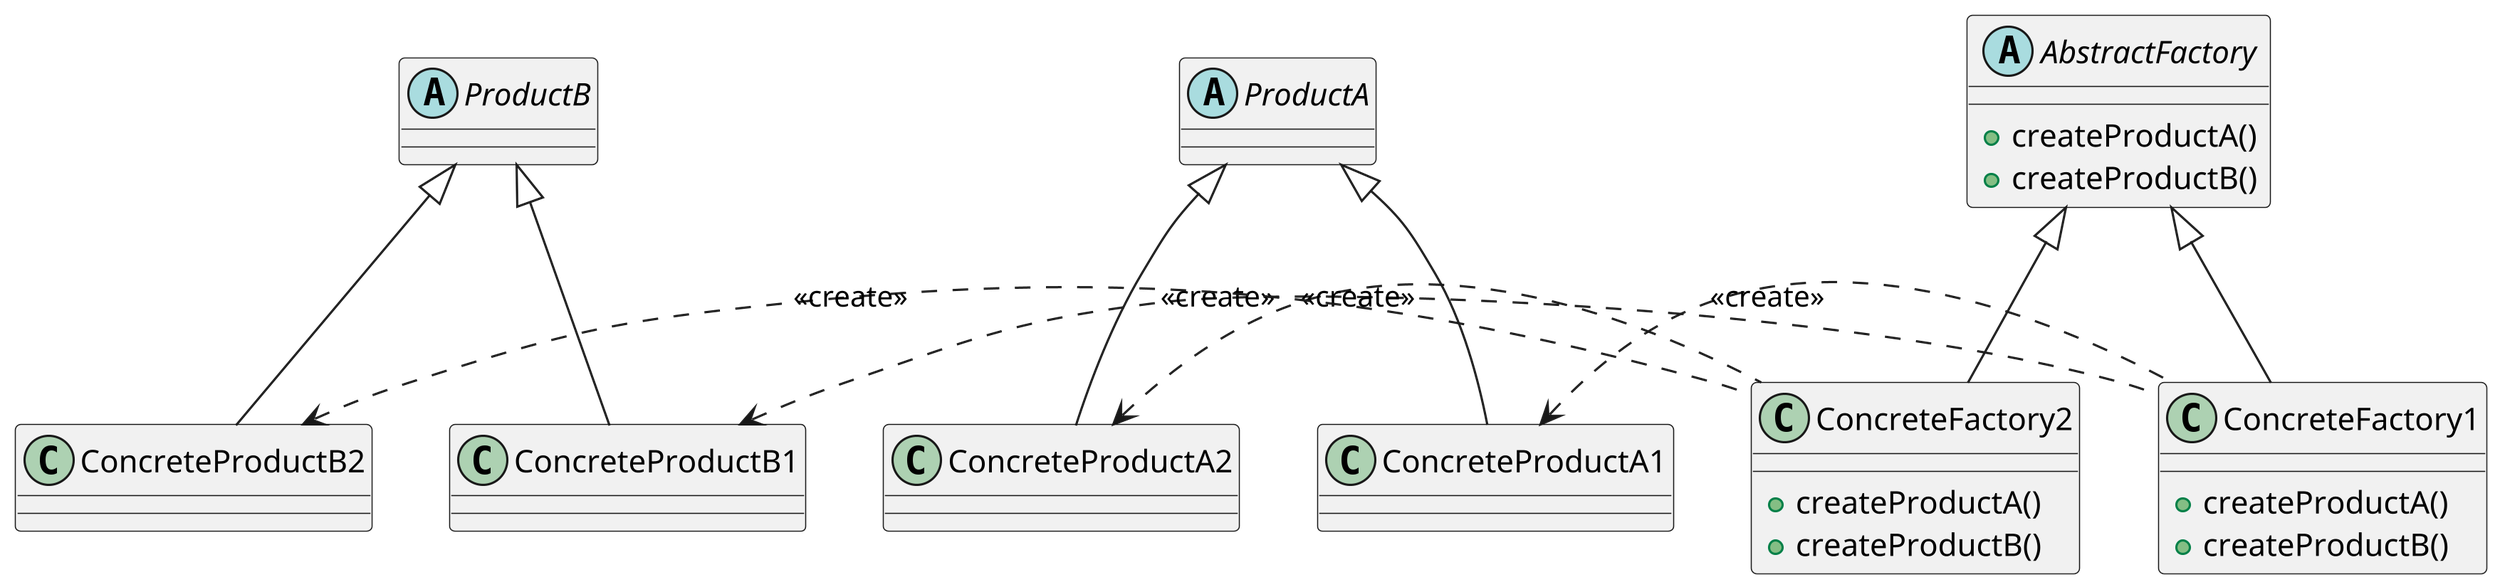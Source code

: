 @startuml
skinparam backgroundColor transparent
skinparam dpi 300

abstract class ProductA
abstract class ProductB

class ConcreteProductA1
class ConcreteProductA2
class ConcreteProductB1
class ConcreteProductB2

ConcreteProductA1 -up-|> ProductA
ConcreteProductA2 -up-|> ProductA

ConcreteProductB1 -up-|> ProductB
ConcreteProductB2 -up-|> ProductB

abstract class AbstractFactory {
    +createProductA()
    +createProductB()
}

class ConcreteFactory1 {
    +createProductA()
    +createProductB()
}

class ConcreteFactory2 {
    +createProductA()
    +createProductB()
}

ConcreteFactory1 -up-|> AbstractFactory
ConcreteFactory2 -up-|> AbstractFactory 

ConcreteFactory1 .left.> ConcreteProductA1: <<create>>
ConcreteFactory1 .left.> ConcreteProductB1: <<create>>

ConcreteFactory2 .left.> ConcreteProductA2: <<create>>
ConcreteFactory2 .left.> ConcreteProductB2: <<create>>

@enduml